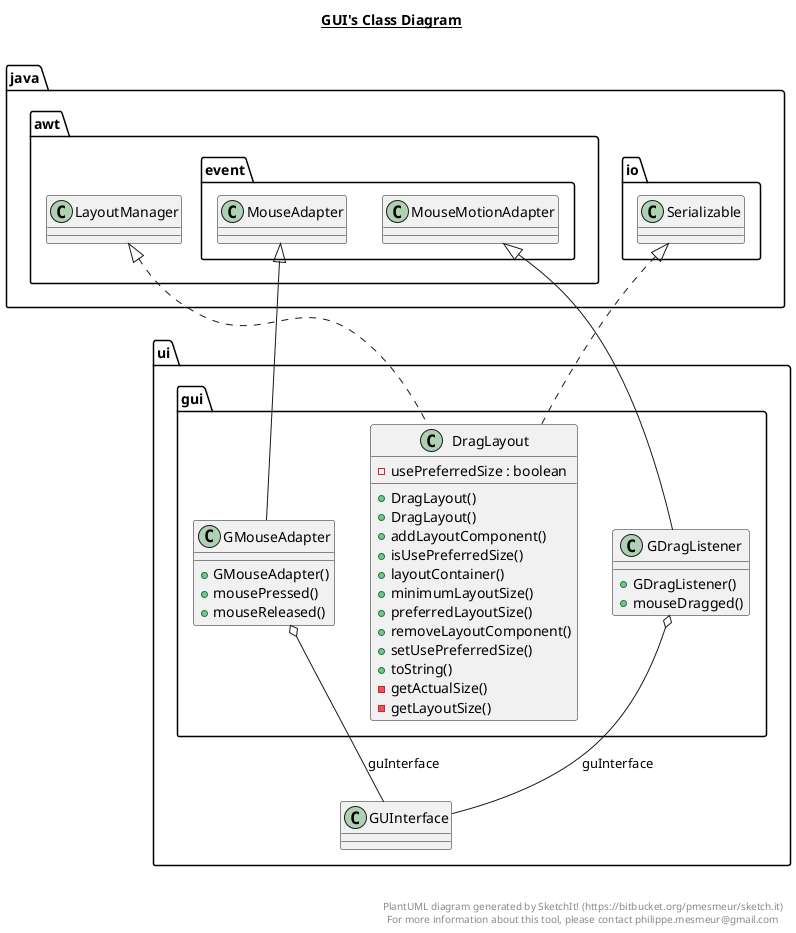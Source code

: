 @startuml

title __GUI's Class Diagram__\n

  namespace ui {
    namespace gui {
      class ui.gui.DragLayout {
          - usePreferredSize : boolean
          + DragLayout()
          + DragLayout()
          + addLayoutComponent()
          + isUsePreferredSize()
          + layoutContainer()
          + minimumLayoutSize()
          + preferredLayoutSize()
          + removeLayoutComponent()
          + setUsePreferredSize()
          + toString()
          - getActualSize()
          - getLayoutSize()
      }
    }
  }
  

  namespace ui {
    namespace gui {
      class ui.gui.GDragListener {
          + GDragListener()
          + mouseDragged()
      }
    }
  }
  

  namespace ui {
    namespace gui {
      class ui.gui.GMouseAdapter {
          + GMouseAdapter()
          + mousePressed()
          + mouseReleased()
      }
    }
  }
  

  ui.gui.DragLayout .up.|> java.awt.LayoutManager
  ui.gui.DragLayout .up.|> java.io.Serializable
  ui.gui.GDragListener -up-|> java.awt.event.MouseMotionAdapter
  ui.gui.GDragListener o-- ui.GUInterface : guInterface
  ui.gui.GMouseAdapter -up-|> java.awt.event.MouseAdapter
  ui.gui.GMouseAdapter o-- ui.GUInterface : guInterface


right footer


PlantUML diagram generated by SketchIt! (https://bitbucket.org/pmesmeur/sketch.it)
For more information about this tool, please contact philippe.mesmeur@gmail.com
endfooter

@enduml
